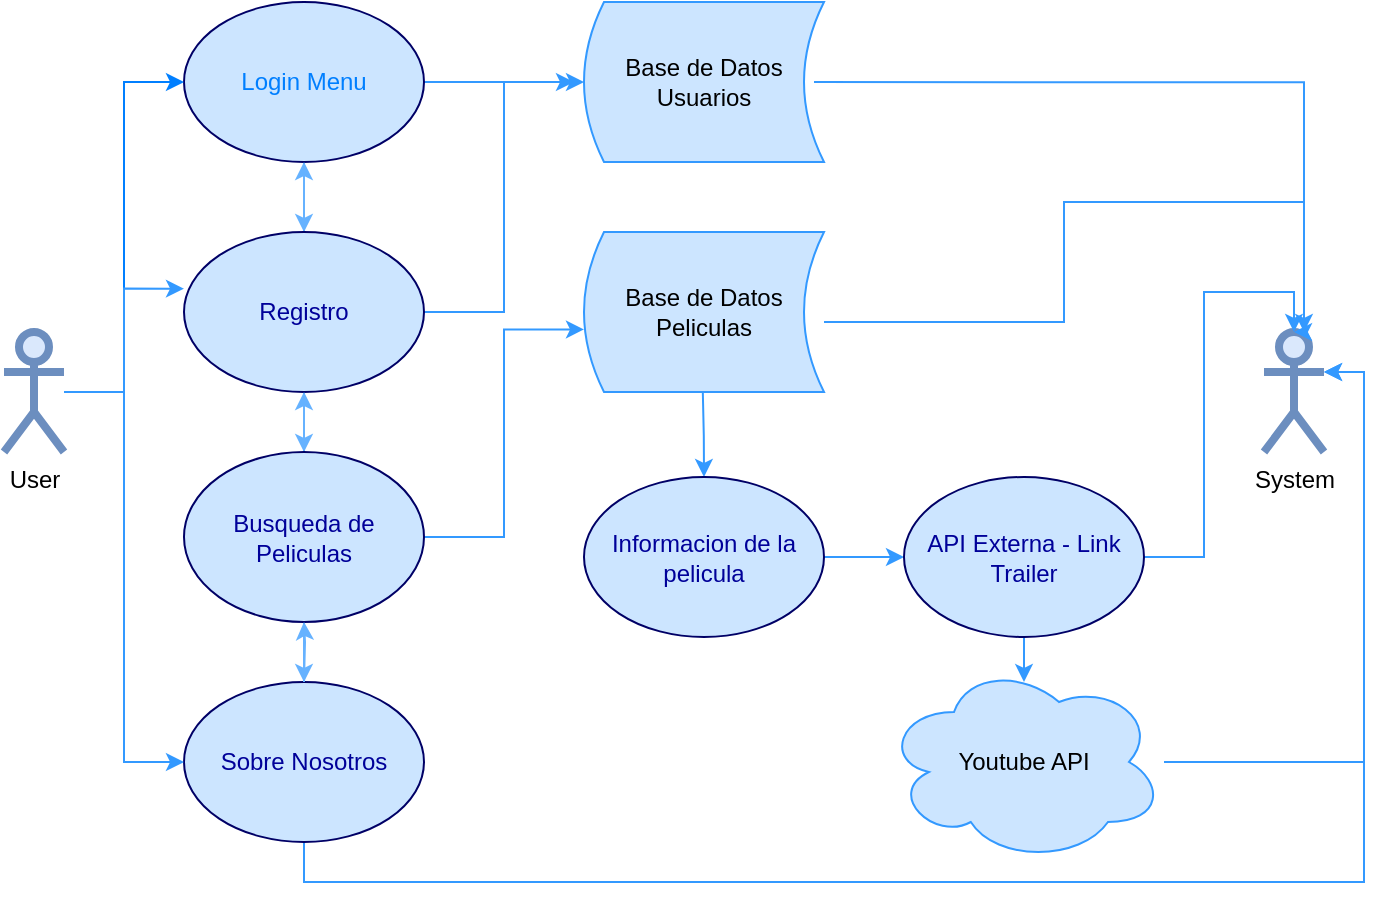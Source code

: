 <mxfile version="15.2.9" type="google"><diagram id="1cee9afd-dcdd-cf27-cb82-50d77dad4855" name="Page-1"><mxGraphModel dx="1088" dy="511" grid="1" gridSize="10" guides="1" tooltips="1" connect="1" arrows="1" fold="1" page="1" pageScale="1" pageWidth="850" pageHeight="1100" math="0" shadow="0"><root><mxCell id="0"/><mxCell id="1" parent="0"/><mxCell id="QqGKcZVtMfv5Ie3Rvk50-13" value="" style="edgeStyle=orthogonalEdgeStyle;rounded=0;orthogonalLoop=1;jettySize=auto;html=1;labelBackgroundColor=#1A1A1A;strokeColor=#66B2FF;" parent="1" source="c1cb8d76720eaeb-1" target="c1cb8d76720eaeb-2" edge="1"><mxGeometry relative="1" as="geometry"/></mxCell><mxCell id="tuptJVKkdNkow-vOH5Me-14" style="edgeStyle=orthogonalEdgeStyle;rounded=0;orthogonalLoop=1;jettySize=auto;html=1;strokeColor=#3399FF;" parent="1" source="c1cb8d76720eaeb-1" edge="1"><mxGeometry relative="1" as="geometry"><mxPoint x="365" y="90" as="targetPoint"/></mxGeometry></mxCell><mxCell id="c1cb8d76720eaeb-1" value="&lt;font color=&quot;#007fff&quot;&gt;Login Menu&lt;/font&gt;" style="ellipse;whiteSpace=wrap;html=1;fontColor=#000099;fillColor=#CCE5FF;strokeColor=#000066;" parent="1" vertex="1"><mxGeometry x="170" y="50" width="120" height="80" as="geometry"/></mxCell><mxCell id="QqGKcZVtMfv5Ie3Rvk50-12" value="" style="edgeStyle=orthogonalEdgeStyle;rounded=0;orthogonalLoop=1;jettySize=auto;html=1;labelBackgroundColor=#1A1A1A;strokeColor=#66B2FF;" parent="1" source="c1cb8d76720eaeb-2" target="c1cb8d76720eaeb-1" edge="1"><mxGeometry relative="1" as="geometry"/></mxCell><mxCell id="QqGKcZVtMfv5Ie3Rvk50-14" value="" style="edgeStyle=orthogonalEdgeStyle;rounded=0;orthogonalLoop=1;jettySize=auto;html=1;labelBackgroundColor=#1A1A1A;strokeColor=#66B2FF;" parent="1" source="c1cb8d76720eaeb-2" target="c1cb8d76720eaeb-3" edge="1"><mxGeometry relative="1" as="geometry"/></mxCell><mxCell id="tuptJVKkdNkow-vOH5Me-13" style="edgeStyle=orthogonalEdgeStyle;rounded=0;orthogonalLoop=1;jettySize=auto;html=1;entryX=0;entryY=0.5;entryDx=0;entryDy=0;strokeColor=#3399FF;" parent="1" source="c1cb8d76720eaeb-2" target="n3ktOm17aVh-X_EP6b5Z-2" edge="1"><mxGeometry relative="1" as="geometry"><mxPoint x="365" y="70" as="targetPoint"/></mxGeometry></mxCell><mxCell id="c1cb8d76720eaeb-2" value="Registro" style="ellipse;whiteSpace=wrap;html=1;strokeColor=#000066;fontColor=#000099;fillColor=#CCE5FF;" parent="1" vertex="1"><mxGeometry x="170" y="165" width="120" height="80" as="geometry"/></mxCell><mxCell id="QqGKcZVtMfv5Ie3Rvk50-15" value="" style="edgeStyle=orthogonalEdgeStyle;rounded=0;orthogonalLoop=1;jettySize=auto;html=1;labelBackgroundColor=#1A1A1A;strokeColor=#66B2FF;" parent="1" source="c1cb8d76720eaeb-3" target="c1cb8d76720eaeb-2" edge="1"><mxGeometry relative="1" as="geometry"/></mxCell><mxCell id="QqGKcZVtMfv5Ie3Rvk50-17" style="edgeStyle=orthogonalEdgeStyle;rounded=0;orthogonalLoop=1;jettySize=auto;html=1;entryX=0.5;entryY=0;entryDx=0;entryDy=0;labelBackgroundColor=#1A1A1A;strokeColor=#66B2FF;" parent="1" source="c1cb8d76720eaeb-3" edge="1"><mxGeometry relative="1" as="geometry"><mxPoint x="230" y="390" as="targetPoint"/></mxGeometry></mxCell><mxCell id="tuptJVKkdNkow-vOH5Me-16" style="edgeStyle=orthogonalEdgeStyle;rounded=0;orthogonalLoop=1;jettySize=auto;html=1;entryX=0;entryY=0.609;entryDx=0;entryDy=0;strokeColor=#3399FF;entryPerimeter=0;" parent="1" source="c1cb8d76720eaeb-3" target="tuptJVKkdNkow-vOH5Me-42" edge="1"><mxGeometry relative="1" as="geometry"><mxPoint x="370" y="215.0" as="targetPoint"/></mxGeometry></mxCell><mxCell id="c1cb8d76720eaeb-3" value="Busqueda de Peliculas" style="ellipse;whiteSpace=wrap;html=1;strokeColor=#000066;fontColor=#000099;fillColor=#CCE5FF;" parent="1" vertex="1"><mxGeometry x="170" y="275" width="120" height="85" as="geometry"/></mxCell><mxCell id="tuptJVKkdNkow-vOH5Me-41" style="edgeStyle=orthogonalEdgeStyle;rounded=0;orthogonalLoop=1;jettySize=auto;html=1;entryX=1;entryY=0.333;entryDx=0;entryDy=0;entryPerimeter=0;strokeColor=#3399FF;" parent="1" source="c1cb8d76720eaeb-7" target="030QIkNvUMF4EC-1pWSP-8" edge="1"><mxGeometry relative="1" as="geometry"><Array as="points"><mxPoint x="230" y="490"/><mxPoint x="760" y="490"/><mxPoint x="760" y="235"/></Array></mxGeometry></mxCell><mxCell id="c1cb8d76720eaeb-7" value="Sobre Nosotros" style="ellipse;whiteSpace=wrap;html=1;strokeColor=#000066;fontColor=#000099;fillColor=#CCE5FF;" parent="1" vertex="1"><mxGeometry x="170" y="390" width="120" height="80" as="geometry"/></mxCell><mxCell id="030QIkNvUMF4EC-1pWSP-29" style="edgeStyle=orthogonalEdgeStyle;rounded=0;orthogonalLoop=1;jettySize=auto;html=1;entryX=0;entryY=0.5;entryDx=0;entryDy=0;strokeColor=#007FFF;" parent="1" source="c1cb8d76720eaeb-15" target="c1cb8d76720eaeb-1" edge="1"><mxGeometry relative="1" as="geometry"/></mxCell><mxCell id="030QIkNvUMF4EC-1pWSP-30" style="edgeStyle=orthogonalEdgeStyle;rounded=0;orthogonalLoop=1;jettySize=auto;html=1;entryX=0;entryY=0.354;entryDx=0;entryDy=0;entryPerimeter=0;strokeColor=#3399FF;" parent="1" source="c1cb8d76720eaeb-15" target="c1cb8d76720eaeb-2" edge="1"><mxGeometry relative="1" as="geometry"/></mxCell><mxCell id="tuptJVKkdNkow-vOH5Me-25" style="edgeStyle=orthogonalEdgeStyle;rounded=0;orthogonalLoop=1;jettySize=auto;html=1;entryX=0;entryY=0.5;entryDx=0;entryDy=0;strokeColor=#3399FF;" parent="1" source="c1cb8d76720eaeb-15" target="c1cb8d76720eaeb-7" edge="1"><mxGeometry relative="1" as="geometry"/></mxCell><mxCell id="c1cb8d76720eaeb-15" value="User" style="shape=umlActor;verticalLabelPosition=bottom;labelBackgroundColor=#ffffff;verticalAlign=top;html=1;strokeWidth=4;fillColor=#dae8fc;strokeColor=#6c8ebf;" parent="1" vertex="1"><mxGeometry x="80" y="215" width="30" height="60" as="geometry"/></mxCell><mxCell id="QqGKcZVtMfv5Ie3Rvk50-16" value="" style="edgeStyle=orthogonalEdgeStyle;rounded=0;orthogonalLoop=1;jettySize=auto;html=1;labelBackgroundColor=#1A1A1A;strokeColor=#66B2FF;" parent="1" target="c1cb8d76720eaeb-3" edge="1"><mxGeometry relative="1" as="geometry"><mxPoint x="230" y="390" as="sourcePoint"/></mxGeometry></mxCell><mxCell id="030QIkNvUMF4EC-1pWSP-8" value="System" style="shape=umlActor;verticalLabelPosition=bottom;labelBackgroundColor=#ffffff;verticalAlign=top;html=1;strokeWidth=4;fillColor=#dae8fc;strokeColor=#6c8ebf;" parent="1" vertex="1"><mxGeometry x="710" y="215" width="30" height="60" as="geometry"/></mxCell><mxCell id="tuptJVKkdNkow-vOH5Me-20" value="" style="edgeStyle=orthogonalEdgeStyle;rounded=0;orthogonalLoop=1;jettySize=auto;html=1;strokeColor=#3399FF;entryX=0.5;entryY=0;entryDx=0;entryDy=0;" parent="1" target="tuptJVKkdNkow-vOH5Me-28" edge="1"><mxGeometry relative="1" as="geometry"><mxPoint x="429.41" y="245.0" as="sourcePoint"/><mxPoint x="429.41" y="305.0" as="targetPoint"/></mxGeometry></mxCell><mxCell id="tuptJVKkdNkow-vOH5Me-23" style="edgeStyle=orthogonalEdgeStyle;rounded=0;orthogonalLoop=1;jettySize=auto;html=1;entryX=0.5;entryY=0;entryDx=0;entryDy=0;strokeColor=#3399FF;exitX=0.5;exitY=1;exitDx=0;exitDy=0;" parent="1" source="tuptJVKkdNkow-vOH5Me-32" edge="1"><mxGeometry relative="1" as="geometry"><mxPoint x="620" y="410" as="sourcePoint"/><mxPoint x="590" y="390.0" as="targetPoint"/></mxGeometry></mxCell><mxCell id="tuptJVKkdNkow-vOH5Me-38" style="edgeStyle=orthogonalEdgeStyle;rounded=0;orthogonalLoop=1;jettySize=auto;html=1;strokeColor=#3399FF;" parent="1" edge="1"><mxGeometry relative="1" as="geometry"><mxPoint x="730" y="215.0" as="targetPoint"/><mxPoint x="490" y="210" as="sourcePoint"/><Array as="points"><mxPoint x="610" y="210"/><mxPoint x="610" y="150"/><mxPoint x="730" y="150"/></Array></mxGeometry></mxCell><mxCell id="tuptJVKkdNkow-vOH5Me-37" style="edgeStyle=orthogonalEdgeStyle;rounded=0;orthogonalLoop=1;jettySize=auto;html=1;entryX=0.5;entryY=0;entryDx=0;entryDy=0;entryPerimeter=0;strokeColor=#3399FF;" parent="1" target="030QIkNvUMF4EC-1pWSP-8" edge="1"><mxGeometry relative="1" as="geometry"><mxPoint x="485" y="90.059" as="sourcePoint"/><Array as="points"><mxPoint x="730" y="90"/><mxPoint x="730" y="215"/></Array></mxGeometry></mxCell><mxCell id="tuptJVKkdNkow-vOH5Me-33" style="edgeStyle=orthogonalEdgeStyle;rounded=0;orthogonalLoop=1;jettySize=auto;html=1;strokeColor=#3399FF;entryX=0;entryY=0.5;entryDx=0;entryDy=0;" parent="1" source="tuptJVKkdNkow-vOH5Me-28" target="tuptJVKkdNkow-vOH5Me-32" edge="1"><mxGeometry relative="1" as="geometry"><mxPoint x="610" y="370.0" as="targetPoint"/></mxGeometry></mxCell><mxCell id="tuptJVKkdNkow-vOH5Me-28" value="Informacion de la pelicula" style="ellipse;whiteSpace=wrap;html=1;strokeColor=#000066;fontColor=#000099;fillColor=#CCE5FF;" parent="1" vertex="1"><mxGeometry x="370" y="287.5" width="120" height="80" as="geometry"/></mxCell><mxCell id="tuptJVKkdNkow-vOH5Me-40" style="edgeStyle=orthogonalEdgeStyle;rounded=0;orthogonalLoop=1;jettySize=auto;html=1;entryX=0.5;entryY=0;entryDx=0;entryDy=0;entryPerimeter=0;strokeColor=#3399FF;" parent="1" source="tuptJVKkdNkow-vOH5Me-32" target="030QIkNvUMF4EC-1pWSP-8" edge="1"><mxGeometry relative="1" as="geometry"/></mxCell><mxCell id="tuptJVKkdNkow-vOH5Me-32" value="API Externa - Link Trailer" style="ellipse;whiteSpace=wrap;html=1;strokeColor=#000066;fontColor=#000099;fillColor=#CCE5FF;" parent="1" vertex="1"><mxGeometry x="530" y="287.5" width="120" height="80" as="geometry"/></mxCell><mxCell id="tuptJVKkdNkow-vOH5Me-42" value="Base de Datos Peliculas" style="shape=dataStorage;whiteSpace=wrap;html=1;fixedSize=1;strokeColor=#3399FF;fillColor=#CCE5FF;size=10;" parent="1" vertex="1"><mxGeometry x="370" y="165" width="120" height="80" as="geometry"/></mxCell><mxCell id="tuptJVKkdNkow-vOH5Me-50" style="edgeStyle=orthogonalEdgeStyle;rounded=0;orthogonalLoop=1;jettySize=auto;html=1;entryX=1;entryY=0.333;entryDx=0;entryDy=0;entryPerimeter=0;strokeColor=#3399FF;" parent="1" source="tuptJVKkdNkow-vOH5Me-43" target="030QIkNvUMF4EC-1pWSP-8" edge="1"><mxGeometry relative="1" as="geometry"/></mxCell><mxCell id="tuptJVKkdNkow-vOH5Me-43" value="Youtube API" style="ellipse;shape=cloud;whiteSpace=wrap;html=1;strokeColor=#3399FF;fillColor=#CCE5FF;" parent="1" vertex="1"><mxGeometry x="520" y="380" width="140" height="100" as="geometry"/></mxCell><mxCell id="n3ktOm17aVh-X_EP6b5Z-2" value="Base de Datos Usuarios" style="shape=dataStorage;whiteSpace=wrap;html=1;fixedSize=1;strokeColor=#3399FF;fillColor=#CCE5FF;size=10;" vertex="1" parent="1"><mxGeometry x="370" y="50" width="120" height="80" as="geometry"/></mxCell></root></mxGraphModel></diagram></mxfile>